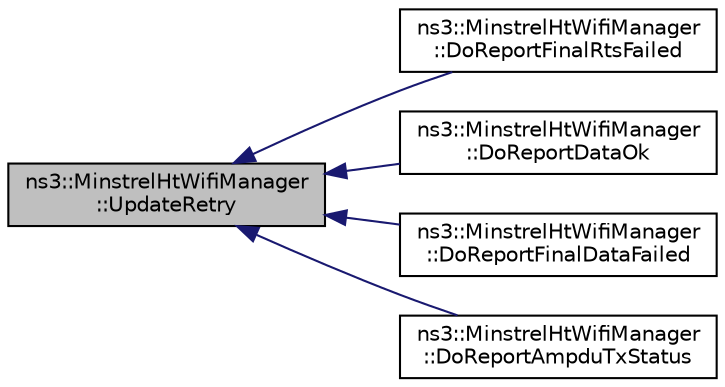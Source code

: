 digraph "ns3::MinstrelHtWifiManager::UpdateRetry"
{
  edge [fontname="Helvetica",fontsize="10",labelfontname="Helvetica",labelfontsize="10"];
  node [fontname="Helvetica",fontsize="10",shape=record];
  rankdir="LR";
  Node1 [label="ns3::MinstrelHtWifiManager\l::UpdateRetry",height=0.2,width=0.4,color="black", fillcolor="grey75", style="filled", fontcolor="black"];
  Node1 -> Node2 [dir="back",color="midnightblue",fontsize="10",style="solid"];
  Node2 [label="ns3::MinstrelHtWifiManager\l::DoReportFinalRtsFailed",height=0.2,width=0.4,color="black", fillcolor="white", style="filled",URL="$dd/d09/classns3_1_1MinstrelHtWifiManager.html#a9891afb45c6fd574a040dfef9d85014f"];
  Node1 -> Node3 [dir="back",color="midnightblue",fontsize="10",style="solid"];
  Node3 [label="ns3::MinstrelHtWifiManager\l::DoReportDataOk",height=0.2,width=0.4,color="black", fillcolor="white", style="filled",URL="$dd/d09/classns3_1_1MinstrelHtWifiManager.html#a62ad32df22d4a75101d001e6e6635559"];
  Node1 -> Node4 [dir="back",color="midnightblue",fontsize="10",style="solid"];
  Node4 [label="ns3::MinstrelHtWifiManager\l::DoReportFinalDataFailed",height=0.2,width=0.4,color="black", fillcolor="white", style="filled",URL="$dd/d09/classns3_1_1MinstrelHtWifiManager.html#a7f0e93d9dccdb7bbbe35ff9b6d117d53"];
  Node1 -> Node5 [dir="back",color="midnightblue",fontsize="10",style="solid"];
  Node5 [label="ns3::MinstrelHtWifiManager\l::DoReportAmpduTxStatus",height=0.2,width=0.4,color="black", fillcolor="white", style="filled",URL="$dd/d09/classns3_1_1MinstrelHtWifiManager.html#a2a1c915cc3def7e9bff5da0123a16040"];
}
